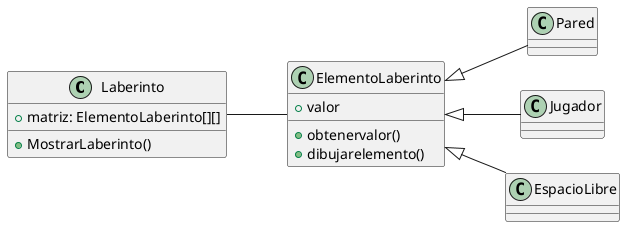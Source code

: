 @startuml
left to right direction

class Laberinto {
  +matriz: ElementoLaberinto[][]
  +MostrarLaberinto()
}

class ElementoLaberinto {
  +valor
  +obtenervalor()
  +dibujarelemento()
}

class Pared {
}
class Jugador {
}
class EspacioLibre {
}

Laberinto  -- ElementoLaberinto 
ElementoLaberinto <|-- Pared
ElementoLaberinto <|-- EspacioLibre
ElementoLaberinto <|-- Jugador
@enduml
